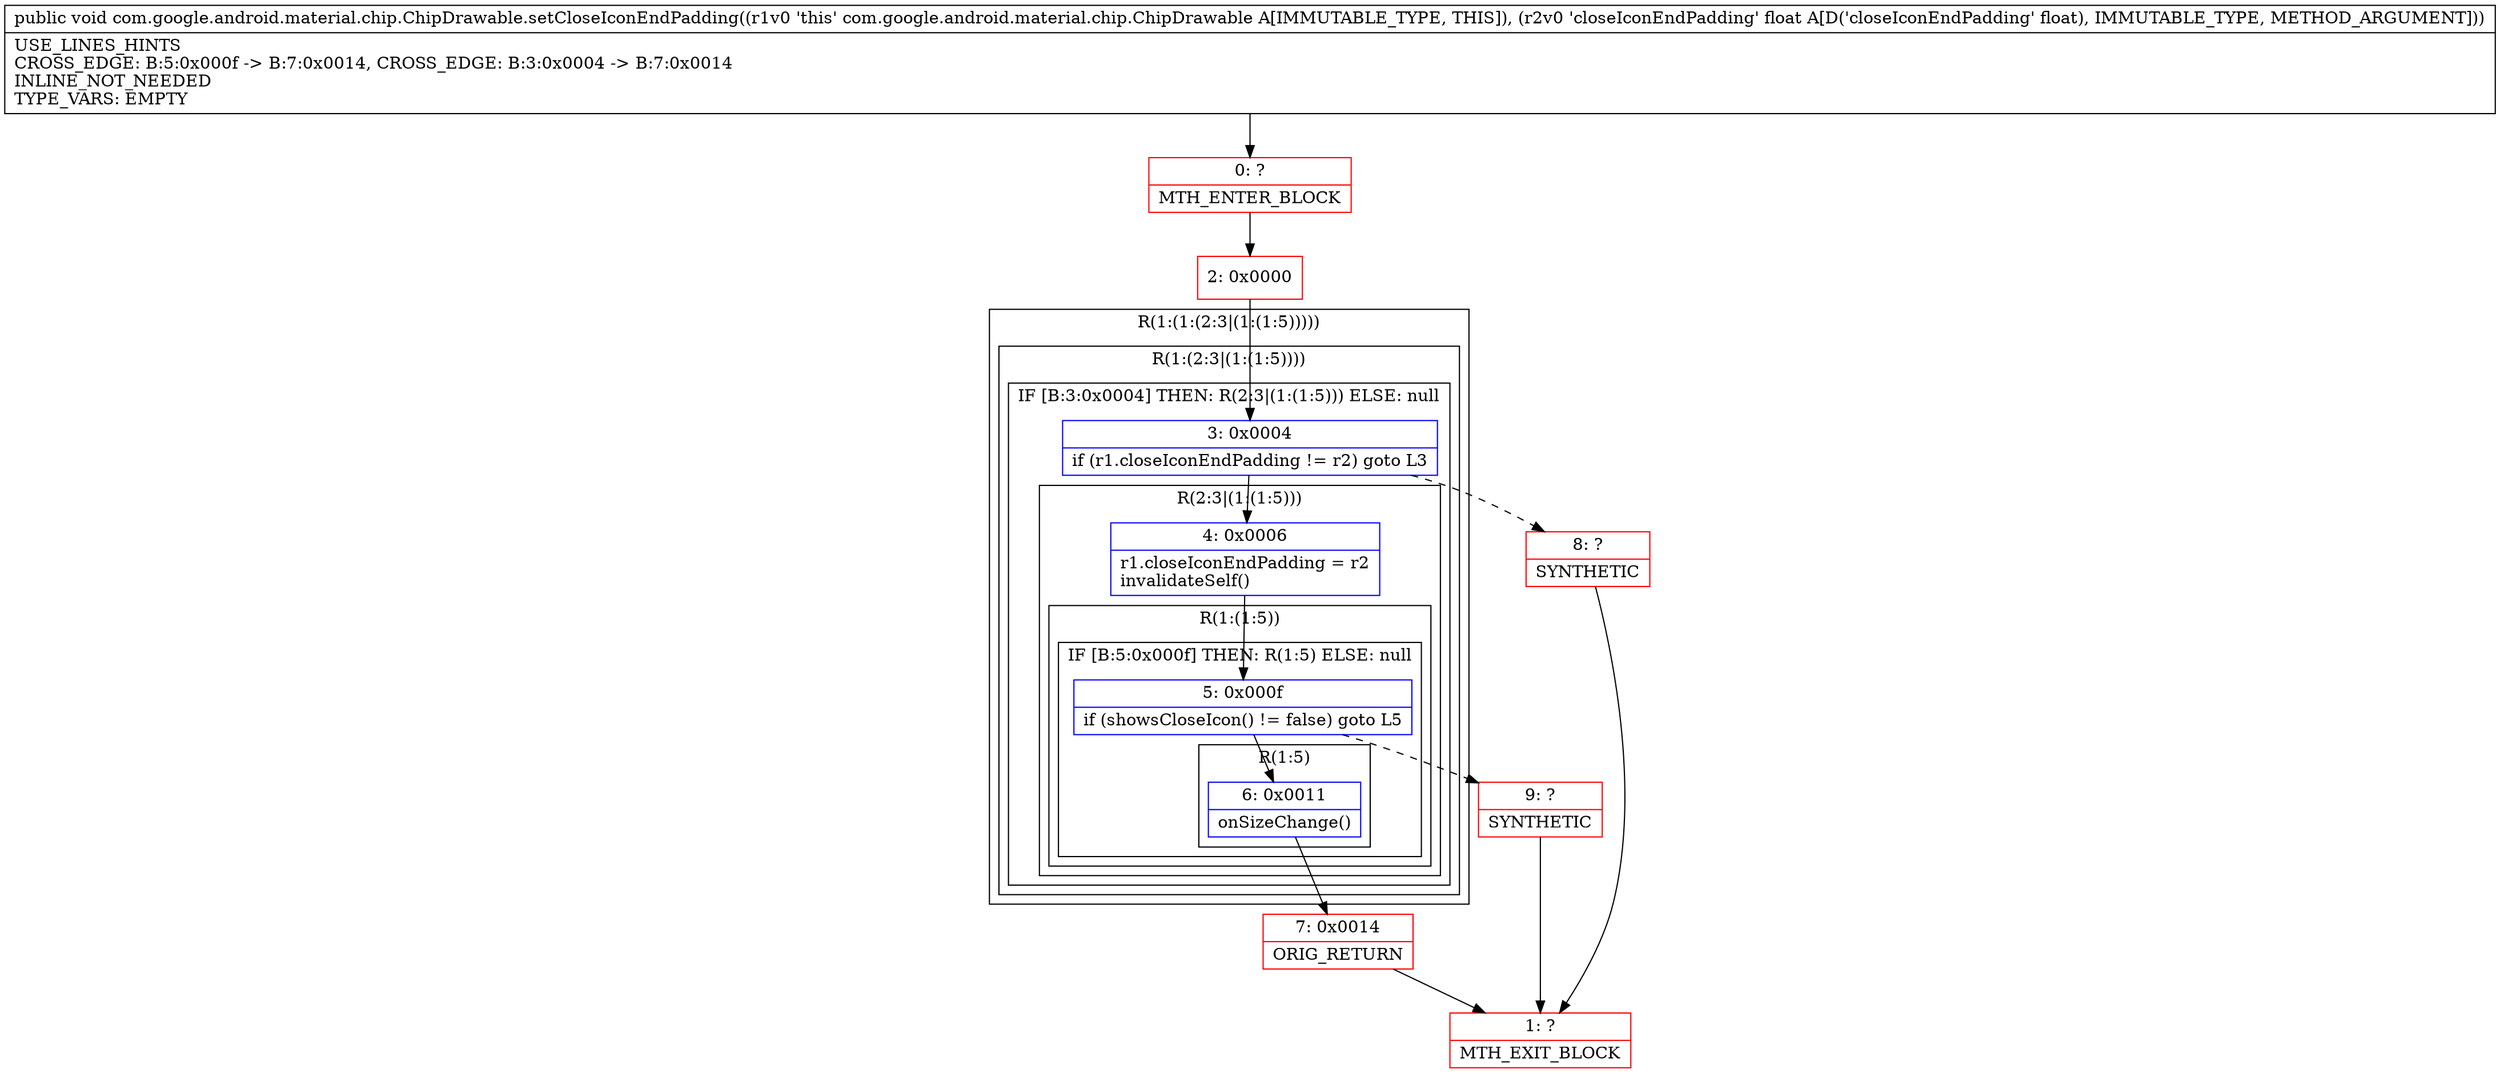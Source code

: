 digraph "CFG forcom.google.android.material.chip.ChipDrawable.setCloseIconEndPadding(F)V" {
subgraph cluster_Region_218113297 {
label = "R(1:(1:(2:3|(1:(1:5)))))";
node [shape=record,color=blue];
subgraph cluster_Region_1062718142 {
label = "R(1:(2:3|(1:(1:5))))";
node [shape=record,color=blue];
subgraph cluster_IfRegion_1908475028 {
label = "IF [B:3:0x0004] THEN: R(2:3|(1:(1:5))) ELSE: null";
node [shape=record,color=blue];
Node_3 [shape=record,label="{3\:\ 0x0004|if (r1.closeIconEndPadding != r2) goto L3\l}"];
subgraph cluster_Region_1932041886 {
label = "R(2:3|(1:(1:5)))";
node [shape=record,color=blue];
Node_4 [shape=record,label="{4\:\ 0x0006|r1.closeIconEndPadding = r2\linvalidateSelf()\l}"];
subgraph cluster_Region_2139886919 {
label = "R(1:(1:5))";
node [shape=record,color=blue];
subgraph cluster_IfRegion_2123313714 {
label = "IF [B:5:0x000f] THEN: R(1:5) ELSE: null";
node [shape=record,color=blue];
Node_5 [shape=record,label="{5\:\ 0x000f|if (showsCloseIcon() != false) goto L5\l}"];
subgraph cluster_Region_127102163 {
label = "R(1:5)";
node [shape=record,color=blue];
Node_6 [shape=record,label="{6\:\ 0x0011|onSizeChange()\l}"];
}
}
}
}
}
}
}
Node_0 [shape=record,color=red,label="{0\:\ ?|MTH_ENTER_BLOCK\l}"];
Node_2 [shape=record,color=red,label="{2\:\ 0x0000}"];
Node_7 [shape=record,color=red,label="{7\:\ 0x0014|ORIG_RETURN\l}"];
Node_1 [shape=record,color=red,label="{1\:\ ?|MTH_EXIT_BLOCK\l}"];
Node_9 [shape=record,color=red,label="{9\:\ ?|SYNTHETIC\l}"];
Node_8 [shape=record,color=red,label="{8\:\ ?|SYNTHETIC\l}"];
MethodNode[shape=record,label="{public void com.google.android.material.chip.ChipDrawable.setCloseIconEndPadding((r1v0 'this' com.google.android.material.chip.ChipDrawable A[IMMUTABLE_TYPE, THIS]), (r2v0 'closeIconEndPadding' float A[D('closeIconEndPadding' float), IMMUTABLE_TYPE, METHOD_ARGUMENT]))  | USE_LINES_HINTS\lCROSS_EDGE: B:5:0x000f \-\> B:7:0x0014, CROSS_EDGE: B:3:0x0004 \-\> B:7:0x0014\lINLINE_NOT_NEEDED\lTYPE_VARS: EMPTY\l}"];
MethodNode -> Node_0;Node_3 -> Node_4;
Node_3 -> Node_8[style=dashed];
Node_4 -> Node_5;
Node_5 -> Node_6;
Node_5 -> Node_9[style=dashed];
Node_6 -> Node_7;
Node_0 -> Node_2;
Node_2 -> Node_3;
Node_7 -> Node_1;
Node_9 -> Node_1;
Node_8 -> Node_1;
}

